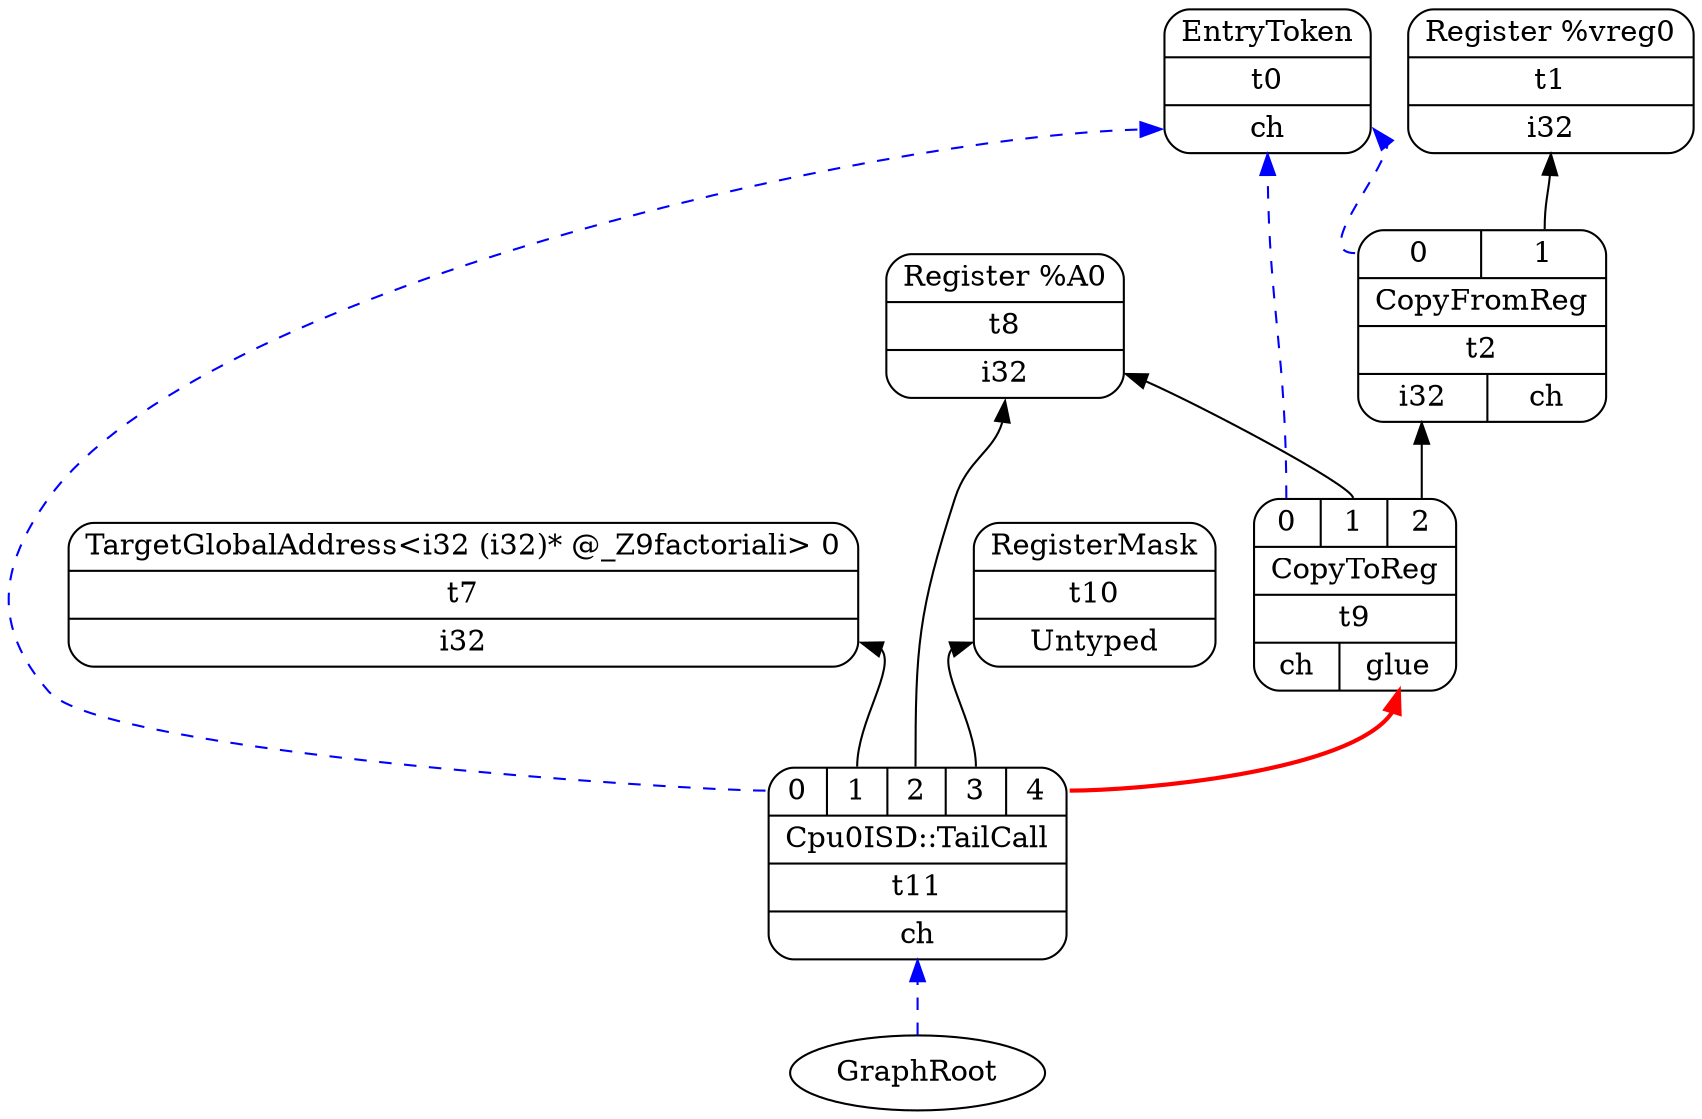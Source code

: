 digraph "isel input for _Z13test_tailcalli:" {
	rankdir="BT";
//	label="Figure: Outgoing arguments DAGs created for ch9_2_tailcall.cpp";

	Node0x103a04f20 [shape=record,shape=Mrecord,label="{EntryToken|t0|{<d0>ch}}"];
	Node0x10404ef70 [shape=record,shape=Mrecord,label="{Register %vreg0|t1|{<d0>i32}}"];
	Node0x10404ebf0 [shape=record,shape=Mrecord,label="{TargetGlobalAddress\<i32 (i32)* @_Z9factoriali\> 0|t7|{<d0>i32}}"];
	Node0x10404ea30 [shape=record,shape=Mrecord,label="{Register %A0|t8|{<d0>i32}}"];
	Node0x10404ec60 [shape=record,shape=Mrecord,label="{RegisterMask|t10|{<d0>Untyped}}"];
	Node0x10404f050 [shape=record,shape=Mrecord,label="{{<s0>0|<s1>1}|CopyFromReg|t2|{<d0>i32|<d1>ch}}"];
	Node0x10404f050:s0 -> Node0x103a04f20:d0[color=blue,style=dashed];
	Node0x10404f050:s1 -> Node0x10404ef70:d0;
	Node0x10404eb10 [shape=record,shape=Mrecord,label="{{<s0>0|<s1>1|<s2>2}|CopyToReg|t9|{<d0>ch|<d1>glue}}"];
	Node0x10404eb10:s0 -> Node0x103a04f20:d0[color=blue,style=dashed];
	Node0x10404eb10:s1 -> Node0x10404ea30:d0;
	Node0x10404eb10:s2 -> Node0x10404f050:d0;
	Node0x10404e9c0 [shape=record,shape=Mrecord,label="{{<s0>0|<s1>1|<s2>2|<s3>3|<s4>4}|Cpu0ISD::TailCall|t11|{<d0>ch}}"];
	Node0x10404e9c0:s0 -> Node0x103a04f20:d0[color=blue,style=dashed];
	Node0x10404e9c0:s1 -> Node0x10404ebf0:d0;
	Node0x10404e9c0:s2 -> Node0x10404ea30:d0;
	Node0x10404e9c0:s3 -> Node0x10404ec60:d0;
	Node0x10404e9c0:s4 -> Node0x10404eb10:d1[color=red,style=bold];
	Node0x0[ plaintext=circle, label ="GraphRoot"];
	Node0x0 -> Node0x10404e9c0:d0[color=blue,style=dashed];
}
